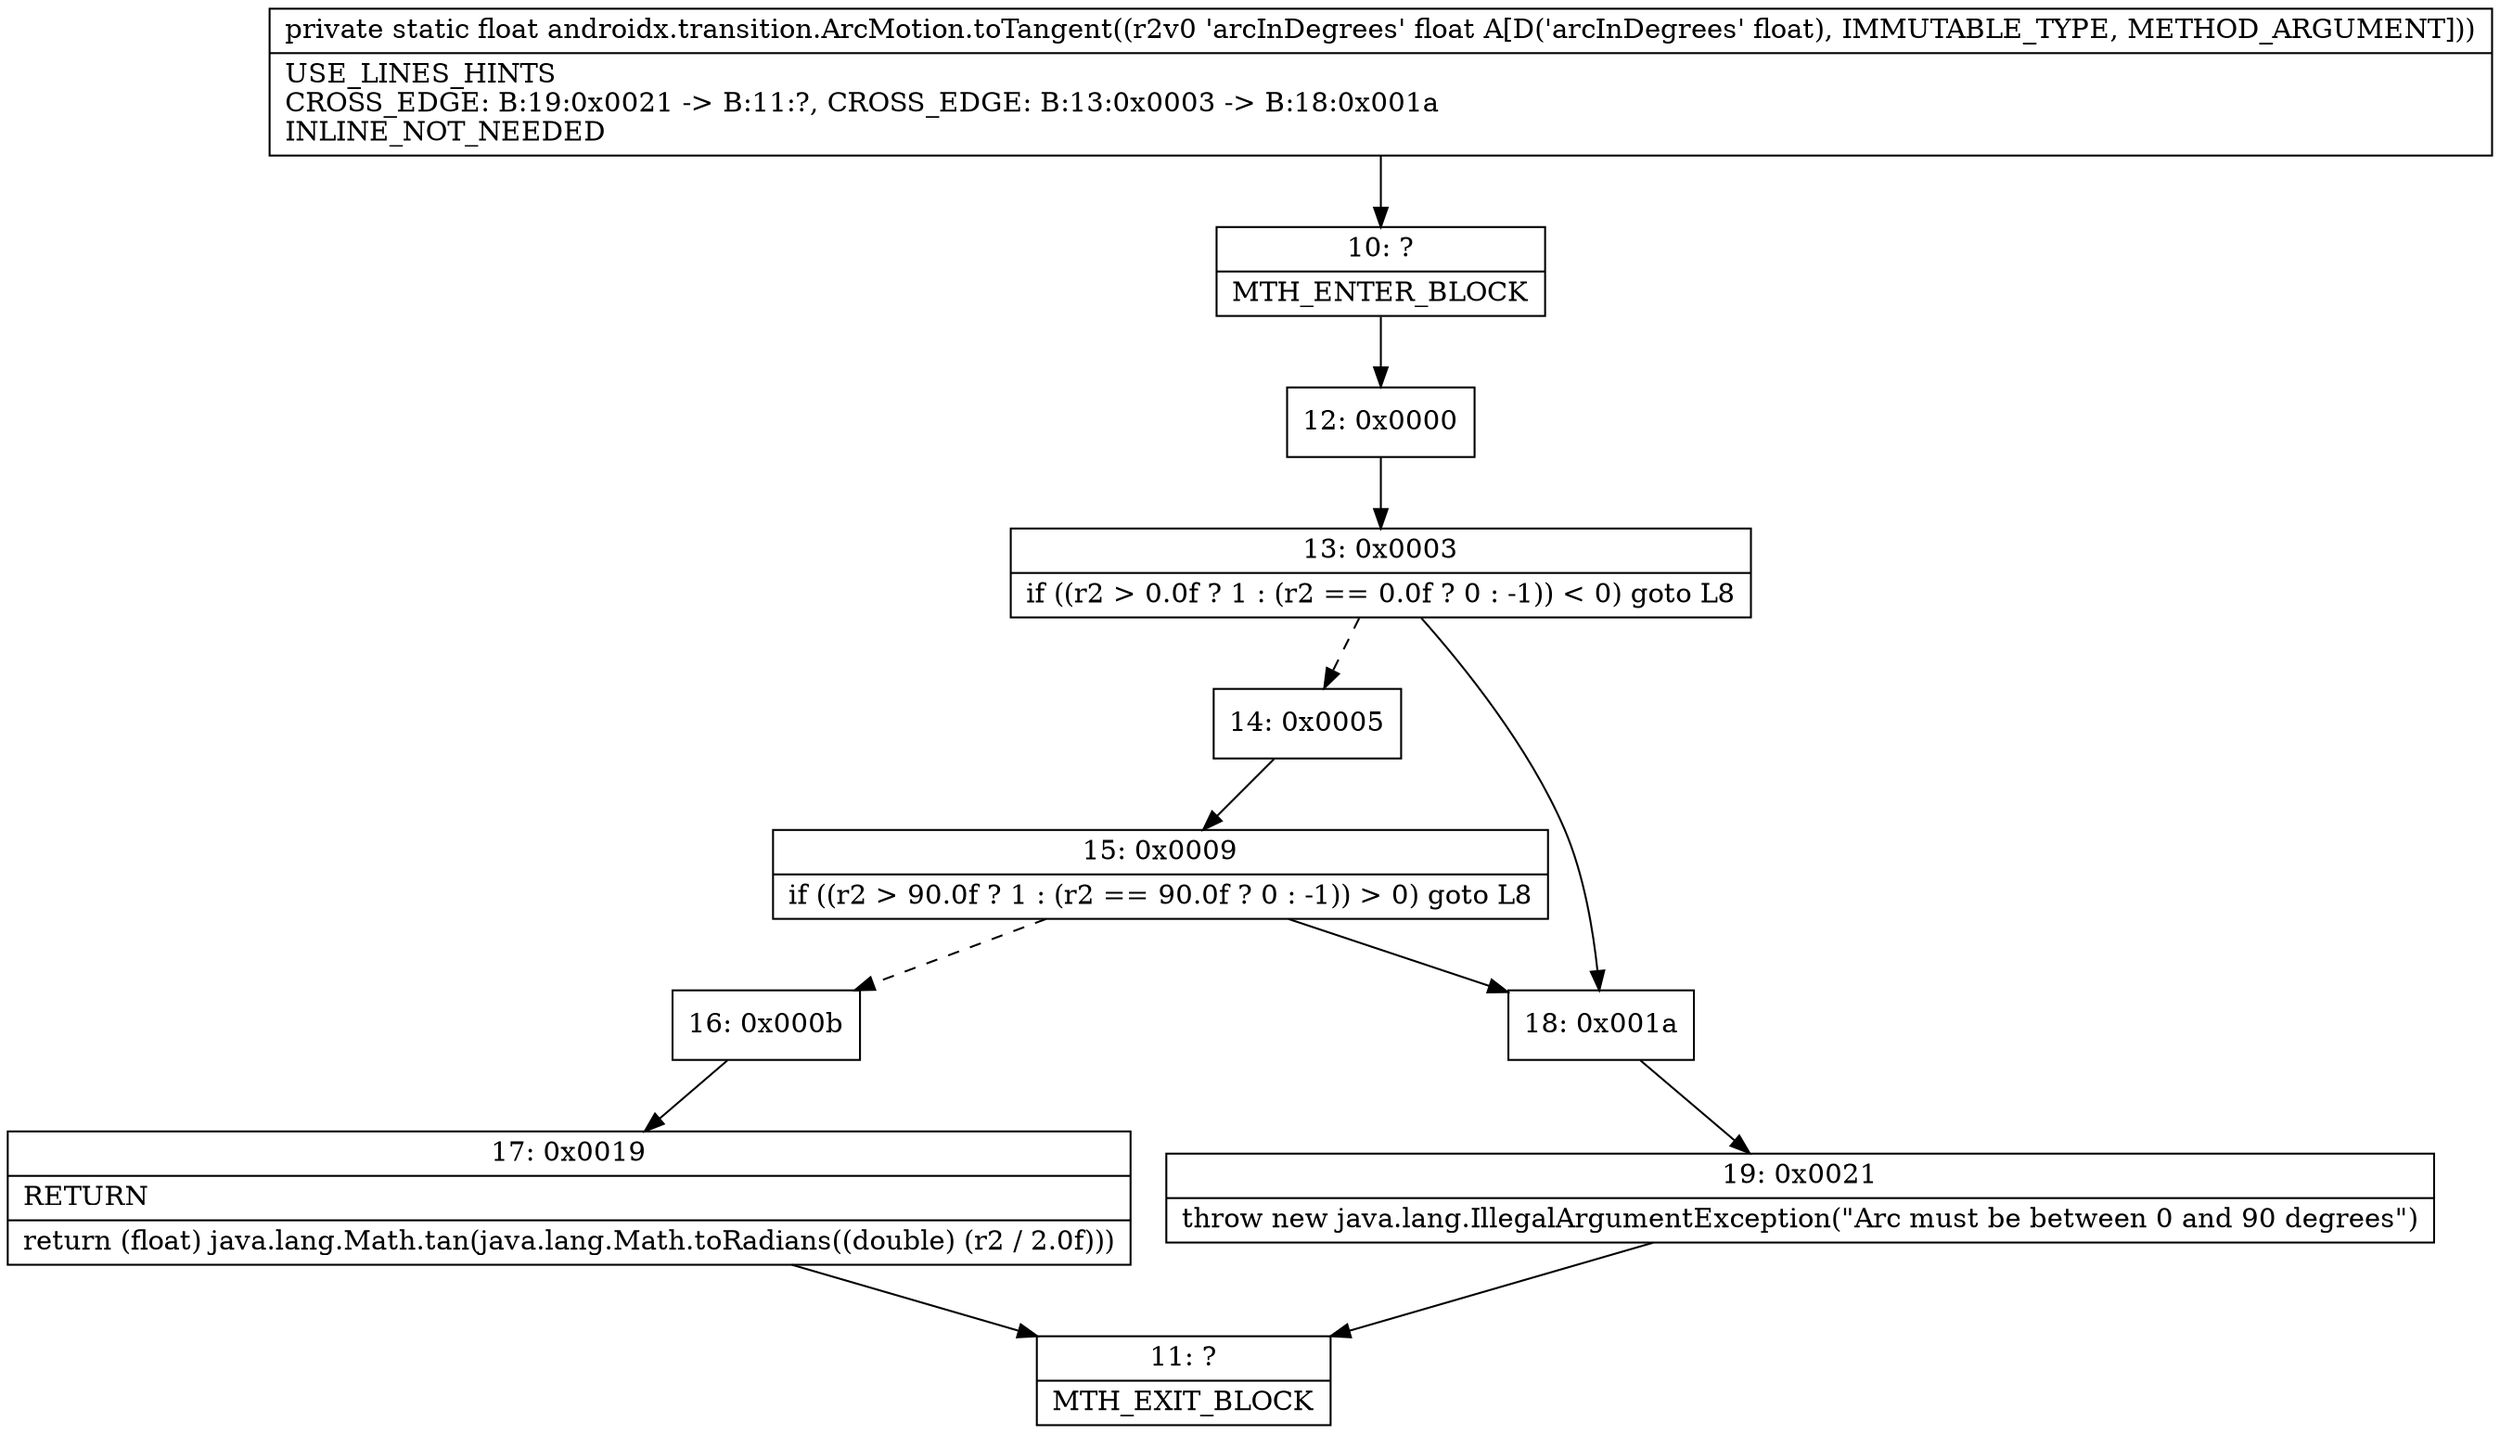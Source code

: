 digraph "CFG forandroidx.transition.ArcMotion.toTangent(F)F" {
Node_10 [shape=record,label="{10\:\ ?|MTH_ENTER_BLOCK\l}"];
Node_12 [shape=record,label="{12\:\ 0x0000}"];
Node_13 [shape=record,label="{13\:\ 0x0003|if ((r2 \> 0.0f ? 1 : (r2 == 0.0f ? 0 : \-1)) \< 0) goto L8\l}"];
Node_14 [shape=record,label="{14\:\ 0x0005}"];
Node_15 [shape=record,label="{15\:\ 0x0009|if ((r2 \> 90.0f ? 1 : (r2 == 90.0f ? 0 : \-1)) \> 0) goto L8\l}"];
Node_16 [shape=record,label="{16\:\ 0x000b}"];
Node_17 [shape=record,label="{17\:\ 0x0019|RETURN\l|return (float) java.lang.Math.tan(java.lang.Math.toRadians((double) (r2 \/ 2.0f)))\l}"];
Node_11 [shape=record,label="{11\:\ ?|MTH_EXIT_BLOCK\l}"];
Node_18 [shape=record,label="{18\:\ 0x001a}"];
Node_19 [shape=record,label="{19\:\ 0x0021|throw new java.lang.IllegalArgumentException(\"Arc must be between 0 and 90 degrees\")\l}"];
MethodNode[shape=record,label="{private static float androidx.transition.ArcMotion.toTangent((r2v0 'arcInDegrees' float A[D('arcInDegrees' float), IMMUTABLE_TYPE, METHOD_ARGUMENT]))  | USE_LINES_HINTS\lCROSS_EDGE: B:19:0x0021 \-\> B:11:?, CROSS_EDGE: B:13:0x0003 \-\> B:18:0x001a\lINLINE_NOT_NEEDED\l}"];
MethodNode -> Node_10;Node_10 -> Node_12;
Node_12 -> Node_13;
Node_13 -> Node_14[style=dashed];
Node_13 -> Node_18;
Node_14 -> Node_15;
Node_15 -> Node_16[style=dashed];
Node_15 -> Node_18;
Node_16 -> Node_17;
Node_17 -> Node_11;
Node_18 -> Node_19;
Node_19 -> Node_11;
}

